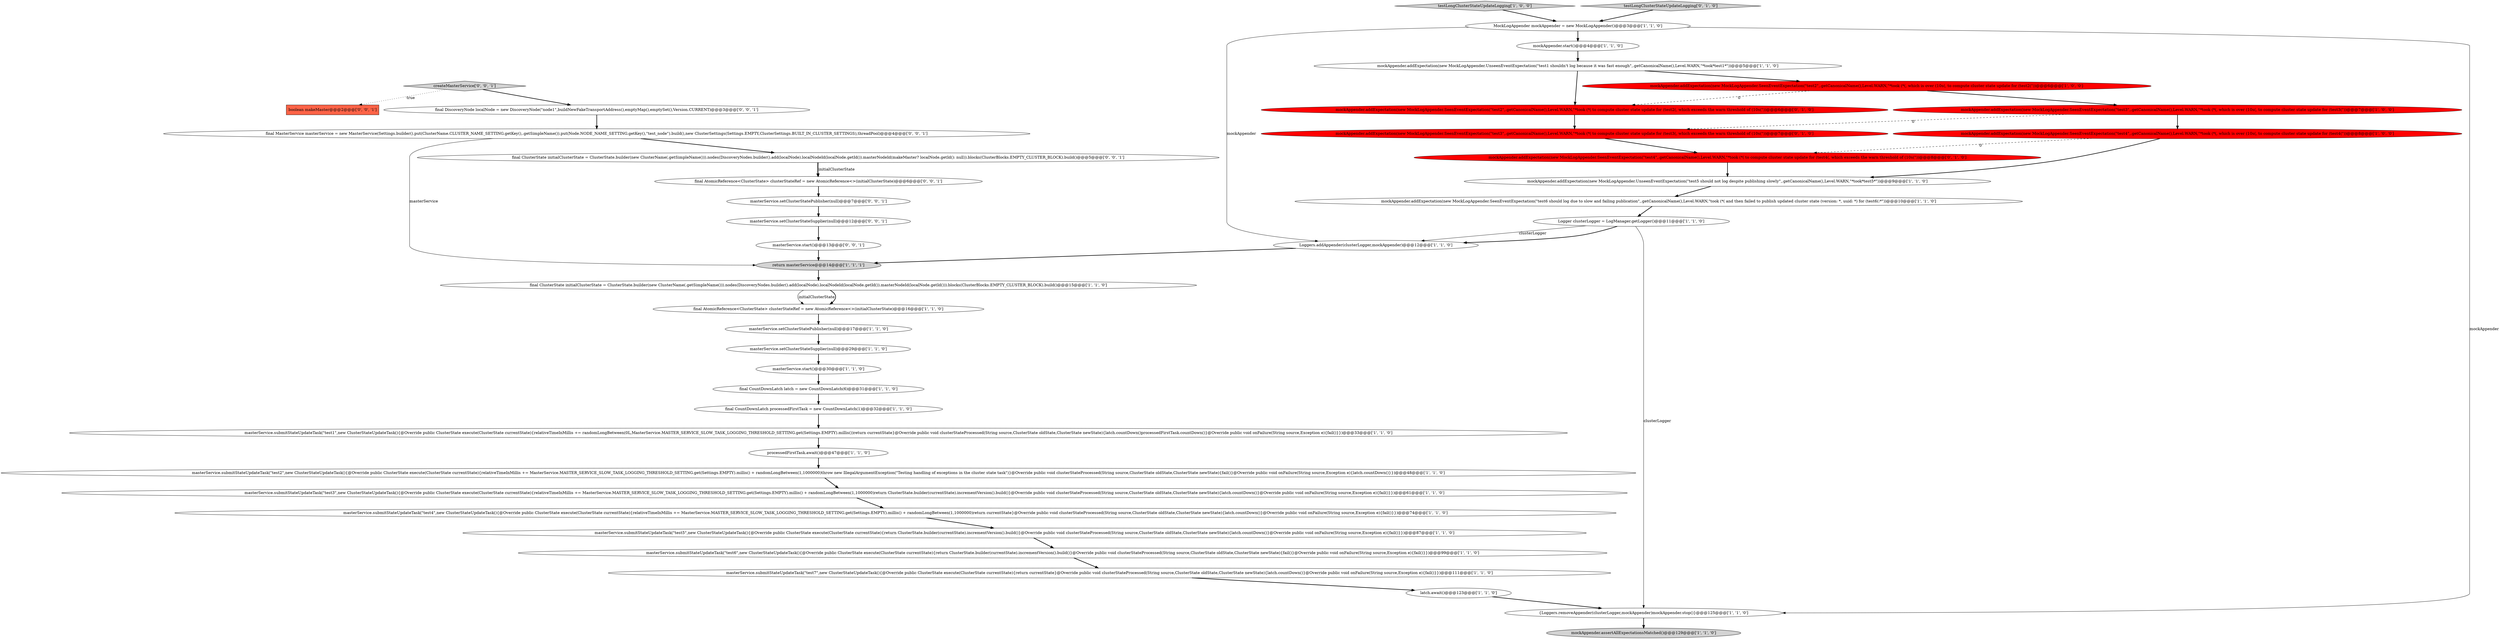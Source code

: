 digraph {
28 [style = filled, label = "final CountDownLatch latch = new CountDownLatch(6)@@@31@@@['1', '1', '0']", fillcolor = white, shape = ellipse image = "AAA0AAABBB1BBB"];
22 [style = filled, label = "Logger clusterLogger = LogManager.getLogger()@@@11@@@['1', '1', '0']", fillcolor = white, shape = ellipse image = "AAA0AAABBB1BBB"];
0 [style = filled, label = "mockAppender.addExpectation(new MockLogAppender.UnseenEventExpectation(\"test1 shouldn't log because it was fast enough\",.getCanonicalName(),Level.WARN,\"*took*test1*\"))@@@5@@@['1', '1', '0']", fillcolor = white, shape = ellipse image = "AAA0AAABBB1BBB"];
19 [style = filled, label = "masterService.submitStateUpdateTask(\"test6\",new ClusterStateUpdateTask(){@Override public ClusterState execute(ClusterState currentState){return ClusterState.builder(currentState).incrementVersion().build()}@Override public void clusterStateProcessed(String source,ClusterState oldState,ClusterState newState){fail()}@Override public void onFailure(String source,Exception e){fail()}})@@@99@@@['1', '1', '0']", fillcolor = white, shape = ellipse image = "AAA0AAABBB1BBB"];
3 [style = filled, label = "mockAppender.addExpectation(new MockLogAppender.SeenEventExpectation(\"test2\",.getCanonicalName(),Level.WARN,\"*took (*(, which is over (10s(, to compute cluster state update for (test2(\"))@@@6@@@['1', '0', '0']", fillcolor = red, shape = ellipse image = "AAA1AAABBB1BBB"];
40 [style = filled, label = "masterService.start()@@@13@@@['0', '0', '1']", fillcolor = white, shape = ellipse image = "AAA0AAABBB3BBB"];
29 [style = filled, label = "testLongClusterStateUpdateLogging['1', '0', '0']", fillcolor = lightgray, shape = diamond image = "AAA0AAABBB1BBB"];
25 [style = filled, label = "return masterService@@@14@@@['1', '1', '1']", fillcolor = lightgray, shape = ellipse image = "AAA0AAABBB1BBB"];
17 [style = filled, label = "{Loggers.removeAppender(clusterLogger,mockAppender)mockAppender.stop()}@@@125@@@['1', '1', '0']", fillcolor = white, shape = ellipse image = "AAA0AAABBB1BBB"];
32 [style = filled, label = "testLongClusterStateUpdateLogging['0', '1', '0']", fillcolor = lightgray, shape = diamond image = "AAA0AAABBB2BBB"];
16 [style = filled, label = "mockAppender.start()@@@4@@@['1', '1', '0']", fillcolor = white, shape = ellipse image = "AAA0AAABBB1BBB"];
31 [style = filled, label = "mockAppender.addExpectation(new MockLogAppender.SeenEventExpectation(\"test4\",.getCanonicalName(),Level.WARN,\"*took (*( to compute cluster state update for (test4(, which exceeds the warn threshold of (10s(\"))@@@8@@@['0', '1', '0']", fillcolor = red, shape = ellipse image = "AAA1AAABBB2BBB"];
18 [style = filled, label = "mockAppender.addExpectation(new MockLogAppender.UnseenEventExpectation(\"test5 should not log despite publishing slowly\",.getCanonicalName(),Level.WARN,\"*took*test5*\"))@@@9@@@['1', '1', '0']", fillcolor = white, shape = ellipse image = "AAA0AAABBB1BBB"];
10 [style = filled, label = "masterService.submitStateUpdateTask(\"test3\",new ClusterStateUpdateTask(){@Override public ClusterState execute(ClusterState currentState){relativeTimeInMillis += MasterService.MASTER_SERVICE_SLOW_TASK_LOGGING_THRESHOLD_SETTING.get(Settings.EMPTY).millis() + randomLongBetween(1,1000000)return ClusterState.builder(currentState).incrementVersion().build()}@Override public void clusterStateProcessed(String source,ClusterState oldState,ClusterState newState){latch.countDown()}@Override public void onFailure(String source,Exception e){fail()}})@@@61@@@['1', '1', '0']", fillcolor = white, shape = ellipse image = "AAA0AAABBB1BBB"];
39 [style = filled, label = "masterService.setClusterStateSupplier(null)@@@12@@@['0', '0', '1']", fillcolor = white, shape = ellipse image = "AAA0AAABBB3BBB"];
26 [style = filled, label = "MockLogAppender mockAppender = new MockLogAppender()@@@3@@@['1', '1', '0']", fillcolor = white, shape = ellipse image = "AAA0AAABBB1BBB"];
9 [style = filled, label = "masterService.start()@@@30@@@['1', '1', '0']", fillcolor = white, shape = ellipse image = "AAA0AAABBB1BBB"];
37 [style = filled, label = "boolean makeMaster@@@2@@@['0', '0', '1']", fillcolor = tomato, shape = box image = "AAA0AAABBB3BBB"];
38 [style = filled, label = "final ClusterState initialClusterState = ClusterState.builder(new ClusterName(.getSimpleName())).nodes(DiscoveryNodes.builder().add(localNode).localNodeId(localNode.getId()).masterNodeId(makeMaster? localNode.getId(): null)).blocks(ClusterBlocks.EMPTY_CLUSTER_BLOCK).build()@@@5@@@['0', '0', '1']", fillcolor = white, shape = ellipse image = "AAA0AAABBB3BBB"];
5 [style = filled, label = "Loggers.addAppender(clusterLogger,mockAppender)@@@12@@@['1', '1', '0']", fillcolor = white, shape = ellipse image = "AAA0AAABBB1BBB"];
30 [style = filled, label = "mockAppender.addExpectation(new MockLogAppender.SeenEventExpectation(\"test2\",.getCanonicalName(),Level.WARN,\"*took (*( to compute cluster state update for (test2(, which exceeds the warn threshold of (10s(\"))@@@6@@@['0', '1', '0']", fillcolor = red, shape = ellipse image = "AAA1AAABBB2BBB"];
20 [style = filled, label = "masterService.submitStateUpdateTask(\"test1\",new ClusterStateUpdateTask(){@Override public ClusterState execute(ClusterState currentState){relativeTimeInMillis += randomLongBetween(0L,MasterService.MASTER_SERVICE_SLOW_TASK_LOGGING_THRESHOLD_SETTING.get(Settings.EMPTY).millis())return currentState}@Override public void clusterStateProcessed(String source,ClusterState oldState,ClusterState newState){latch.countDown()processedFirstTask.countDown()}@Override public void onFailure(String source,Exception e){fail()}})@@@33@@@['1', '1', '0']", fillcolor = white, shape = ellipse image = "AAA0AAABBB1BBB"];
7 [style = filled, label = "masterService.submitStateUpdateTask(\"test4\",new ClusterStateUpdateTask(){@Override public ClusterState execute(ClusterState currentState){relativeTimeInMillis += MasterService.MASTER_SERVICE_SLOW_TASK_LOGGING_THRESHOLD_SETTING.get(Settings.EMPTY).millis() + randomLongBetween(1,1000000)return currentState}@Override public void clusterStateProcessed(String source,ClusterState oldState,ClusterState newState){latch.countDown()}@Override public void onFailure(String source,Exception e){fail()}})@@@74@@@['1', '1', '0']", fillcolor = white, shape = ellipse image = "AAA0AAABBB1BBB"];
12 [style = filled, label = "final ClusterState initialClusterState = ClusterState.builder(new ClusterName(.getSimpleName())).nodes(DiscoveryNodes.builder().add(localNode).localNodeId(localNode.getId()).masterNodeId(localNode.getId())).blocks(ClusterBlocks.EMPTY_CLUSTER_BLOCK).build()@@@15@@@['1', '1', '0']", fillcolor = white, shape = ellipse image = "AAA0AAABBB1BBB"];
27 [style = filled, label = "final AtomicReference<ClusterState> clusterStateRef = new AtomicReference<>(initialClusterState)@@@16@@@['1', '1', '0']", fillcolor = white, shape = ellipse image = "AAA0AAABBB1BBB"];
33 [style = filled, label = "mockAppender.addExpectation(new MockLogAppender.SeenEventExpectation(\"test3\",.getCanonicalName(),Level.WARN,\"*took (*( to compute cluster state update for (test3(, which exceeds the warn threshold of (10s(\"))@@@7@@@['0', '1', '0']", fillcolor = red, shape = ellipse image = "AAA1AAABBB2BBB"];
41 [style = filled, label = "final MasterService masterService = new MasterService(Settings.builder().put(ClusterName.CLUSTER_NAME_SETTING.getKey(),.getSimpleName()).put(Node.NODE_NAME_SETTING.getKey(),\"test_node\").build(),new ClusterSettings(Settings.EMPTY,ClusterSettings.BUILT_IN_CLUSTER_SETTINGS),threadPool)@@@4@@@['0', '0', '1']", fillcolor = white, shape = ellipse image = "AAA0AAABBB3BBB"];
34 [style = filled, label = "final DiscoveryNode localNode = new DiscoveryNode(\"node1\",buildNewFakeTransportAddress(),emptyMap(),emptySet(),Version.CURRENT)@@@3@@@['0', '0', '1']", fillcolor = white, shape = ellipse image = "AAA0AAABBB3BBB"];
21 [style = filled, label = "mockAppender.addExpectation(new MockLogAppender.SeenEventExpectation(\"test6 should log due to slow and failing publication\",.getCanonicalName(),Level.WARN,\"took (*( and then failed to publish updated cluster state (version: *, uuid: *) for (test6(:*\"))@@@10@@@['1', '1', '0']", fillcolor = white, shape = ellipse image = "AAA0AAABBB1BBB"];
42 [style = filled, label = "masterService.setClusterStatePublisher(null)@@@7@@@['0', '0', '1']", fillcolor = white, shape = ellipse image = "AAA0AAABBB3BBB"];
14 [style = filled, label = "mockAppender.addExpectation(new MockLogAppender.SeenEventExpectation(\"test3\",.getCanonicalName(),Level.WARN,\"*took (*(, which is over (10s(, to compute cluster state update for (test3(\"))@@@7@@@['1', '0', '0']", fillcolor = red, shape = ellipse image = "AAA1AAABBB1BBB"];
6 [style = filled, label = "processedFirstTask.await()@@@47@@@['1', '1', '0']", fillcolor = white, shape = ellipse image = "AAA0AAABBB1BBB"];
8 [style = filled, label = "mockAppender.addExpectation(new MockLogAppender.SeenEventExpectation(\"test4\",.getCanonicalName(),Level.WARN,\"*took (*(, which is over (10s(, to compute cluster state update for (test4(\"))@@@8@@@['1', '0', '0']", fillcolor = red, shape = ellipse image = "AAA1AAABBB1BBB"];
36 [style = filled, label = "final AtomicReference<ClusterState> clusterStateRef = new AtomicReference<>(initialClusterState)@@@6@@@['0', '0', '1']", fillcolor = white, shape = ellipse image = "AAA0AAABBB3BBB"];
1 [style = filled, label = "masterService.setClusterStateSupplier(null)@@@29@@@['1', '1', '0']", fillcolor = white, shape = ellipse image = "AAA0AAABBB1BBB"];
2 [style = filled, label = "latch.await()@@@123@@@['1', '1', '0']", fillcolor = white, shape = ellipse image = "AAA0AAABBB1BBB"];
24 [style = filled, label = "masterService.submitStateUpdateTask(\"test5\",new ClusterStateUpdateTask(){@Override public ClusterState execute(ClusterState currentState){return ClusterState.builder(currentState).incrementVersion().build()}@Override public void clusterStateProcessed(String source,ClusterState oldState,ClusterState newState){latch.countDown()}@Override public void onFailure(String source,Exception e){fail()}})@@@87@@@['1', '1', '0']", fillcolor = white, shape = ellipse image = "AAA0AAABBB1BBB"];
15 [style = filled, label = "masterService.submitStateUpdateTask(\"test7\",new ClusterStateUpdateTask(){@Override public ClusterState execute(ClusterState currentState){return currentState}@Override public void clusterStateProcessed(String source,ClusterState oldState,ClusterState newState){latch.countDown()}@Override public void onFailure(String source,Exception e){fail()}})@@@111@@@['1', '1', '0']", fillcolor = white, shape = ellipse image = "AAA0AAABBB1BBB"];
23 [style = filled, label = "mockAppender.assertAllExpectationsMatched()@@@129@@@['1', '1', '0']", fillcolor = lightgray, shape = ellipse image = "AAA0AAABBB1BBB"];
11 [style = filled, label = "final CountDownLatch processedFirstTask = new CountDownLatch(1)@@@32@@@['1', '1', '0']", fillcolor = white, shape = ellipse image = "AAA0AAABBB1BBB"];
13 [style = filled, label = "masterService.submitStateUpdateTask(\"test2\",new ClusterStateUpdateTask(){@Override public ClusterState execute(ClusterState currentState){relativeTimeInMillis += MasterService.MASTER_SERVICE_SLOW_TASK_LOGGING_THRESHOLD_SETTING.get(Settings.EMPTY).millis() + randomLongBetween(1,1000000)throw new IllegalArgumentException(\"Testing handling of exceptions in the cluster state task\")}@Override public void clusterStateProcessed(String source,ClusterState oldState,ClusterState newState){fail()}@Override public void onFailure(String source,Exception e){latch.countDown()}})@@@48@@@['1', '1', '0']", fillcolor = white, shape = ellipse image = "AAA0AAABBB1BBB"];
35 [style = filled, label = "createMasterService['0', '0', '1']", fillcolor = lightgray, shape = diamond image = "AAA0AAABBB3BBB"];
4 [style = filled, label = "masterService.setClusterStatePublisher(null)@@@17@@@['1', '1', '0']", fillcolor = white, shape = ellipse image = "AAA0AAABBB1BBB"];
2->17 [style = bold, label=""];
0->3 [style = bold, label=""];
13->10 [style = bold, label=""];
11->20 [style = bold, label=""];
0->30 [style = bold, label=""];
16->0 [style = bold, label=""];
15->2 [style = bold, label=""];
3->30 [style = dashed, label="0"];
24->19 [style = bold, label=""];
30->33 [style = bold, label=""];
12->27 [style = solid, label="initialClusterState"];
8->18 [style = bold, label=""];
28->11 [style = bold, label=""];
3->14 [style = bold, label=""];
42->39 [style = bold, label=""];
40->25 [style = bold, label=""];
31->18 [style = bold, label=""];
38->36 [style = bold, label=""];
34->41 [style = bold, label=""];
20->6 [style = bold, label=""];
22->17 [style = solid, label="clusterLogger"];
41->25 [style = solid, label="masterService"];
26->5 [style = solid, label="mockAppender"];
14->33 [style = dashed, label="0"];
10->7 [style = bold, label=""];
22->5 [style = bold, label=""];
17->23 [style = bold, label=""];
32->26 [style = bold, label=""];
22->5 [style = solid, label="clusterLogger"];
1->9 [style = bold, label=""];
5->25 [style = bold, label=""];
29->26 [style = bold, label=""];
9->28 [style = bold, label=""];
26->16 [style = bold, label=""];
27->4 [style = bold, label=""];
7->24 [style = bold, label=""];
25->12 [style = bold, label=""];
21->22 [style = bold, label=""];
39->40 [style = bold, label=""];
6->13 [style = bold, label=""];
33->31 [style = bold, label=""];
41->38 [style = bold, label=""];
14->8 [style = bold, label=""];
4->1 [style = bold, label=""];
35->37 [style = dotted, label="true"];
18->21 [style = bold, label=""];
8->31 [style = dashed, label="0"];
19->15 [style = bold, label=""];
35->34 [style = bold, label=""];
26->17 [style = solid, label="mockAppender"];
12->27 [style = bold, label=""];
38->36 [style = solid, label="initialClusterState"];
36->42 [style = bold, label=""];
}
